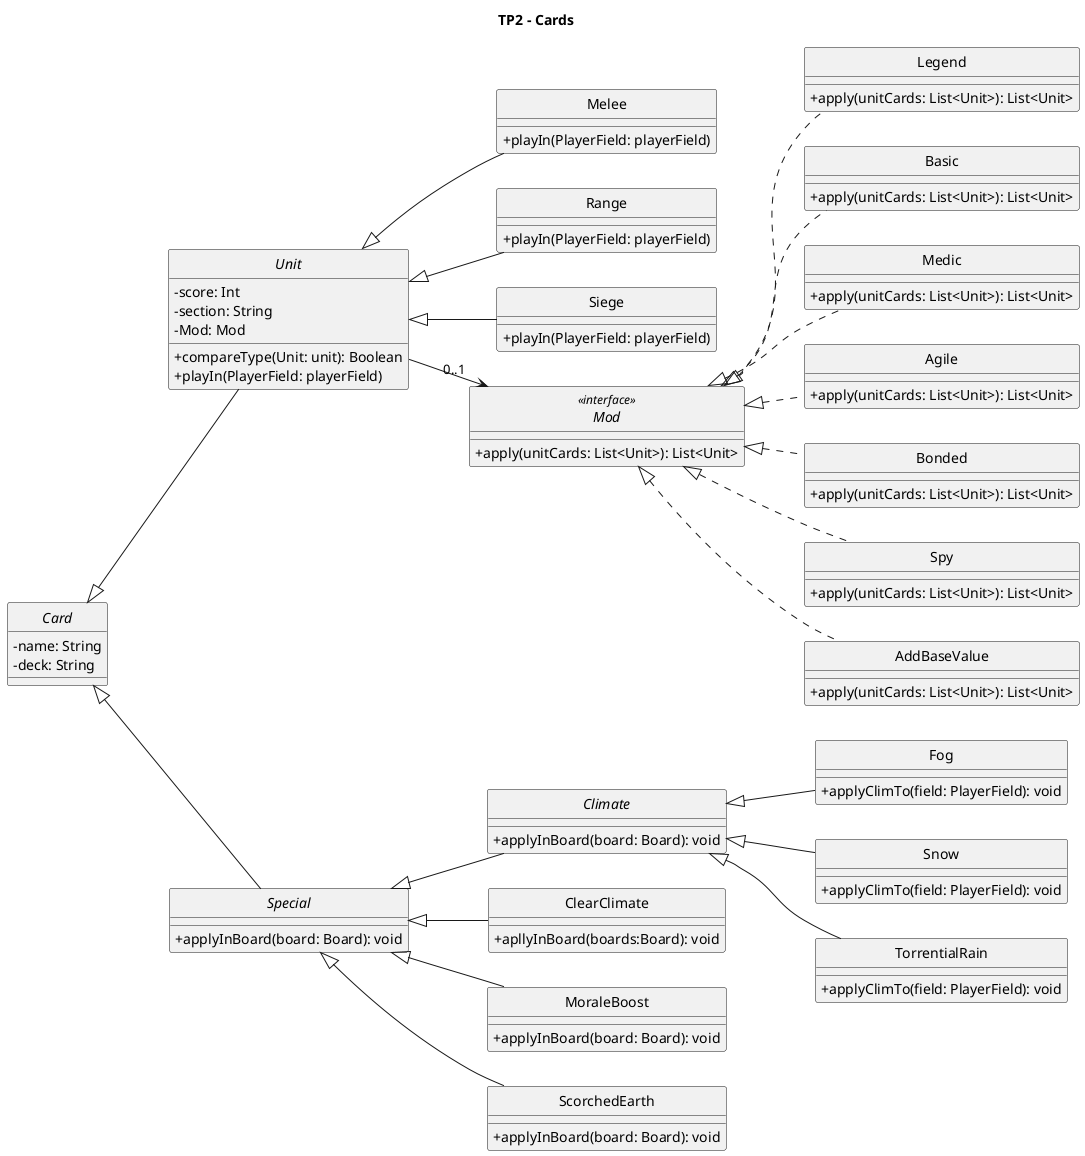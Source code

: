 @startuml Diagrama de Clases

skinparam monochrome true
hide circle
skinparam classAttributeIconSize 0
left to right direction

title TP2 - Cards

abstract class Card {
    - name: String
    - deck: String
}

abstract class Unit {
    - score: Int
    - section: String
    - Mod: Mod
    + compareType(Unit: unit): Boolean
    + playIn(PlayerField: playerField)
}

abstract class Special {
    + applyInBoard(board: Board): void
}

class Melee {
    + playIn(PlayerField: playerField)
}

class Range {
    + playIn(PlayerField: playerField)
}

class Siege {
    + playIn(PlayerField: playerField)
}

abstract class Climate {
    + applyInBoard(board: Board): void
}

class ClearClimate {
    + apllyInBoard(boards:Board): void
}

class Fog {
    + applyClimTo(field: PlayerField): void
}

class Snow {
    + applyClimTo(field: PlayerField): void
}

class TorrentialRain {
    + applyClimTo(field: PlayerField): void
}

class MoraleBoost {
    + applyInBoard(board: Board): void
}

class ScorchedEarth {
    + applyInBoard(board: Board): void
}

interface Mod <<interface>> {
    + apply(unitCards: List<Unit>): List<Unit>
}

class Legend {
    + apply(unitCards: List<Unit>): List<Unit>
}

class Basic {
    + apply(unitCards: List<Unit>): List<Unit>
}

class Medic {
    + apply(unitCards: List<Unit>): List<Unit>
}

class Agile {
    + apply(unitCards: List<Unit>): List<Unit>
}

class Bonded {
    + apply(unitCards: List<Unit>): List<Unit>
}

class Spy {
    + apply(unitCards: List<Unit>): List<Unit>
}

class AddBaseValue {
    + apply(unitCards: List<Unit>): List<Unit>
}

Card <|-- Unit
Card <|-- Special
Mod <|.. Legend
Mod <|.. Medic
Mod <|.. Agile
Mod <|.. Bonded
Mod <|.. Spy
Mod <|.. AddBaseValue
Mod <|.. Basic

Unit --> "0..1" Mod
Unit <|-- Melee
Unit <|-- Range
Unit <|-- Siege

Special <|-- Climate
Climate <|-- Fog
Climate <|-- TorrentialRain
Climate <|-- Snow

Special <|-- ClearClimate
Special <|-- MoraleBoost
Special <|-- ScorchedEarth

@enduml